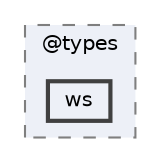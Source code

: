 digraph "pkiclassroomrescheduler/src/main/frontend/node_modules/@types/ws"
{
 // LATEX_PDF_SIZE
  bgcolor="transparent";
  edge [fontname=Helvetica,fontsize=10,labelfontname=Helvetica,labelfontsize=10];
  node [fontname=Helvetica,fontsize=10,shape=box,height=0.2,width=0.4];
  compound=true
  subgraph clusterdir_4e994157bc6d0b5f80f6b9b3b1e8b410 {
    graph [ bgcolor="#edf0f7", pencolor="grey50", label="@types", fontname=Helvetica,fontsize=10 style="filled,dashed", URL="dir_4e994157bc6d0b5f80f6b9b3b1e8b410.html",tooltip=""]
  dir_cac78b899375f1263e0bc7ff076f5875 [label="ws", fillcolor="#edf0f7", color="grey25", style="filled,bold", URL="dir_cac78b899375f1263e0bc7ff076f5875.html",tooltip=""];
  }
}

